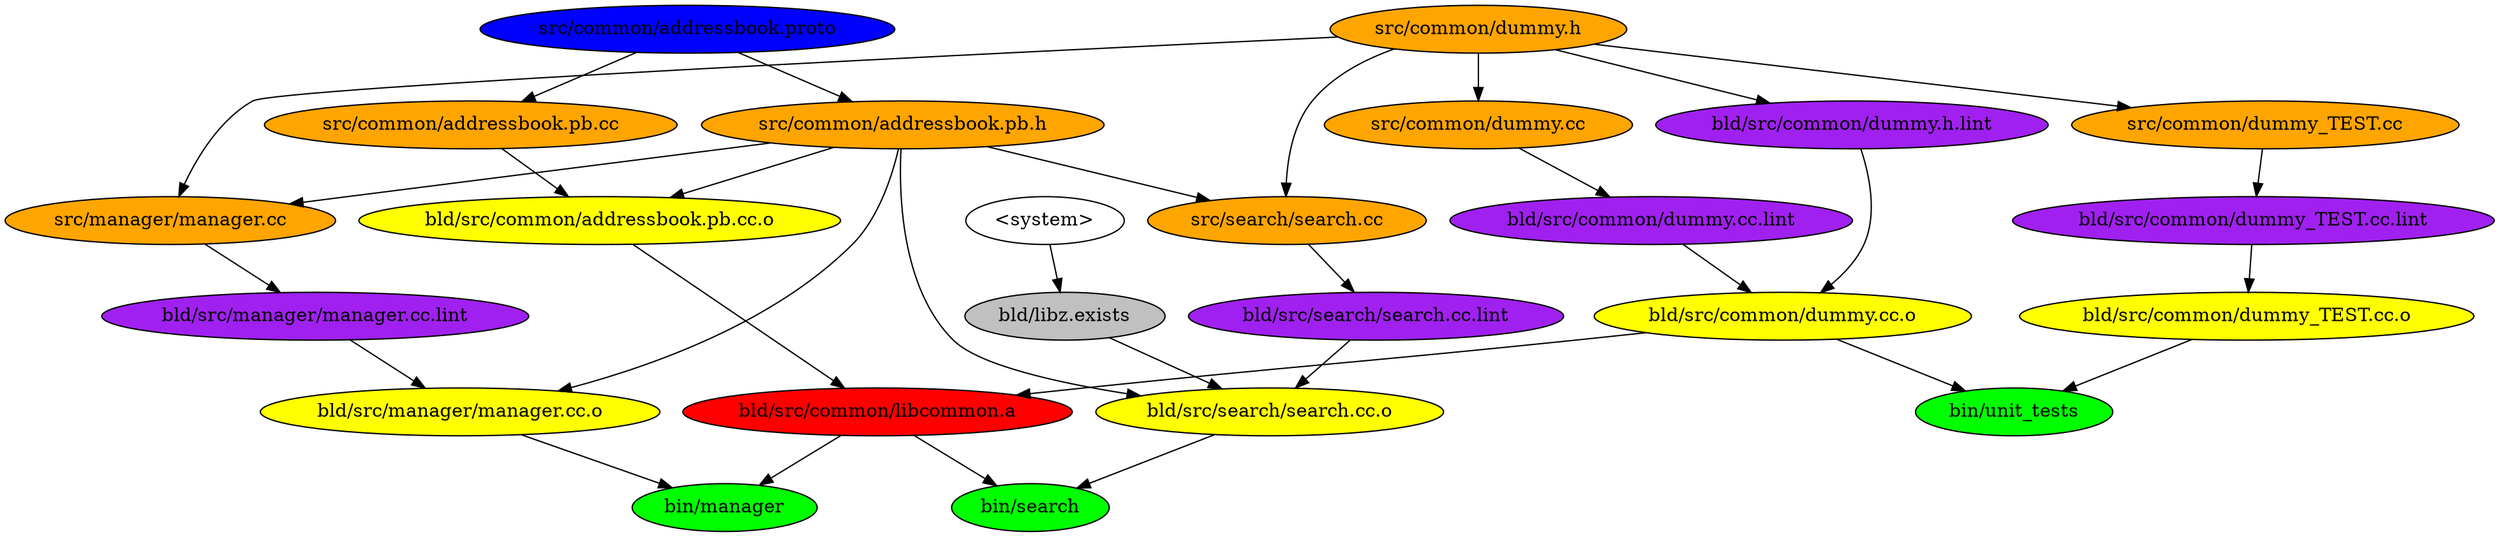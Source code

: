 digraph Build {
  "bin/manager" [style=filled, fillcolor=green];
  "bld/src/manager/manager.cc.o" -> "bin/manager";
  "bld/src/common/libcommon.a" -> "bin/manager";
  "bin/search" [style=filled, fillcolor=green];
  "bld/src/search/search.cc.o" -> "bin/search";
  "bld/src/common/libcommon.a" -> "bin/search";
  "bin/unit_tests" [style=filled, fillcolor=green];
  "bld/src/common/libcommon.a" [style=filled, fillcolor=red];
  "bld/src/common/addressbook.pb.cc.o" -> "bld/src/common/libcommon.a";
  "bld/src/common/dummy.cc.o" -> "bld/src/common/libcommon.a";
  "bld/src/common/dummy_TEST.cc.o" -> "bin/unit_tests";
  "bld/src/common/dummy.cc.o" -> "bin/unit_tests";
  "bld/src/manager/manager.cc.o" [style=filled, fillcolor=yellow];
  "src/common/addressbook.pb.h" -> "bld/src/manager/manager.cc.o";
  "bld/src/manager/manager.cc.lint" -> "bld/src/manager/manager.cc.o";
  "bld/src/search/search.cc.o" [style=filled, fillcolor=yellow];
  "src/common/addressbook.pb.h" -> "bld/src/search/search.cc.o";
  "bld/src/search/search.cc.lint" -> "bld/src/search/search.cc.o";
  "bld/libz.exists" -> "bld/src/search/search.cc.o";
  "bld/src/common/addressbook.pb.cc.o" [style=filled, fillcolor=yellow];
  "src/common/addressbook.pb.cc" -> "bld/src/common/addressbook.pb.cc.o";
  "src/common/addressbook.pb.h" -> "bld/src/common/addressbook.pb.cc.o";
  "bld/src/common/dummy.cc.o" [style=filled, fillcolor=yellow];
  "bld/src/common/dummy.cc.lint" -> "bld/src/common/dummy.cc.o";
  "bld/src/common/dummy.h.lint" -> "bld/src/common/dummy.cc.o";
  "bld/src/common/dummy_TEST.cc.o" [style=filled, fillcolor=yellow];
  "bld/src/common/dummy_TEST.cc.lint" -> "bld/src/common/dummy_TEST.cc.o";
  "bld/src/manager/manager.cc.lint" [style=filled, fillcolor=purple];
  "src/manager/manager.cc" -> "bld/src/manager/manager.cc.lint";
  "bld/src/search/search.cc.lint" [style=filled, fillcolor=purple];
  "src/search/search.cc" -> "bld/src/search/search.cc.lint";
  "bld/src/common/dummy.cc.lint" [style=filled, fillcolor=purple];
  "src/common/dummy.cc" -> "bld/src/common/dummy.cc.lint";
  "bld/src/common/dummy.h.lint" [style=filled, fillcolor=purple];
  "src/common/dummy.h" -> "bld/src/common/dummy.h.lint";
  "bld/src/common/dummy_TEST.cc.lint" [style=filled, fillcolor=purple];
  "src/common/dummy_TEST.cc" -> "bld/src/common/dummy_TEST.cc.lint";
  "src/common/addressbook.pb.cc" [style=filled, fillcolor=orange];
  "src/common/addressbook.proto" -> "src/common/addressbook.pb.cc";
  "src/common/addressbook.pb.h" [style=filled, fillcolor=orange];
  "src/common/addressbook.proto" -> "src/common/addressbook.pb.h";
  "bld/libz.exists" [style=filled, fillcolor=gray];
  "<system>" -> "bld/libz.exists";
  "src/manager/manager.cc" [style=filled, fillcolor=orange];
  "src/common/addressbook.pb.h" -> "src/manager/manager.cc";
  "src/common/dummy.h" -> "src/manager/manager.cc";
  "src/search/search.cc" [style=filled, fillcolor=orange];
  "src/common/addressbook.pb.h" -> "src/search/search.cc";
  "src/common/dummy.h" -> "src/search/search.cc";
  "src/common/dummy.cc" [style=filled, fillcolor=orange];
  "src/common/dummy.h" -> "src/common/dummy.cc";
  "src/common/dummy_TEST.cc" [style=filled, fillcolor=orange];
  "src/common/dummy.h" -> "src/common/dummy_TEST.cc";
  "src/common/addressbook.proto" [style=filled, fillcolor=blue];
  "src/common/dummy.h" [style=filled, fillcolor=orange];
}